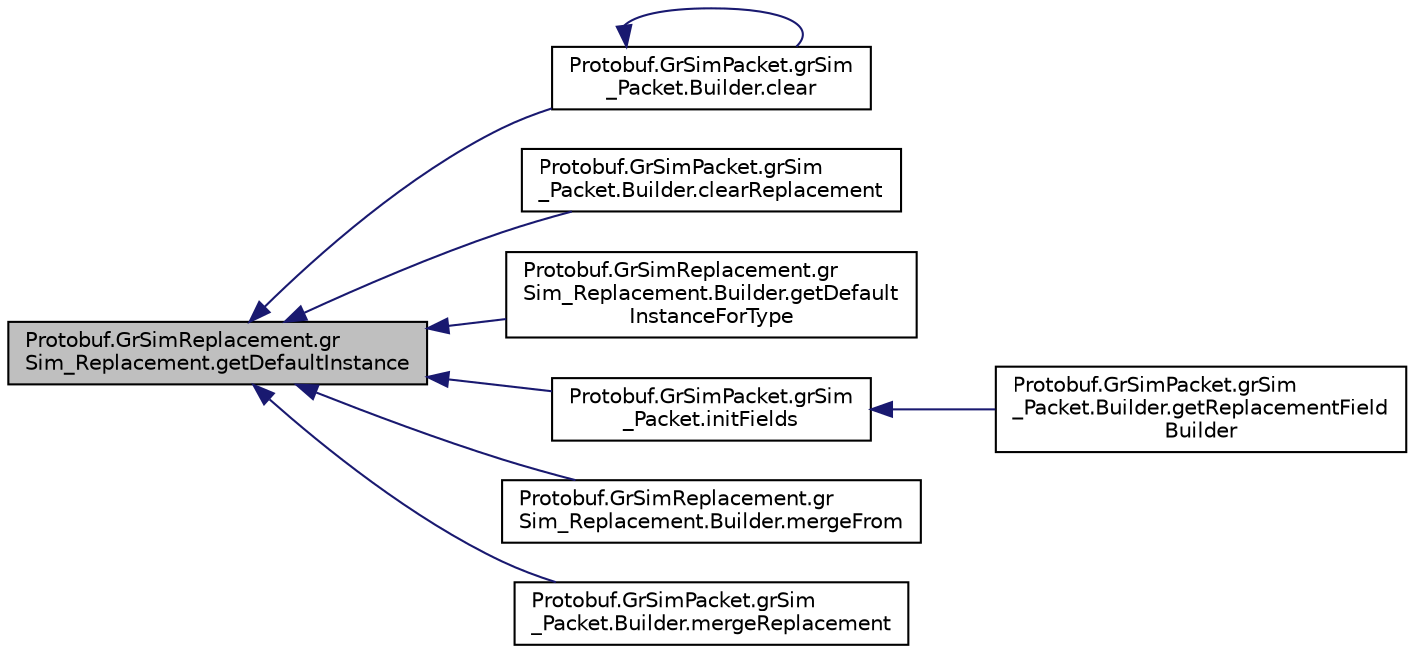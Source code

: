 digraph "Protobuf.GrSimReplacement.grSim_Replacement.getDefaultInstance"
{
 // INTERACTIVE_SVG=YES
  edge [fontname="Helvetica",fontsize="10",labelfontname="Helvetica",labelfontsize="10"];
  node [fontname="Helvetica",fontsize="10",shape=record];
  rankdir="LR";
  Node1 [label="Protobuf.GrSimReplacement.gr\lSim_Replacement.getDefaultInstance",height=0.2,width=0.4,color="black", fillcolor="grey75", style="filled", fontcolor="black"];
  Node1 -> Node2 [dir="back",color="midnightblue",fontsize="10",style="solid",fontname="Helvetica"];
  Node2 [label="Protobuf.GrSimPacket.grSim\l_Packet.Builder.clear",height=0.2,width=0.4,color="black", fillcolor="white", style="filled",URL="$da/da7/class_protobuf_1_1_gr_sim_packet_1_1gr_sim___packet_1_1_builder.html#a425f246f1e4554286e2b022391321eb1"];
  Node2 -> Node2 [dir="back",color="midnightblue",fontsize="10",style="solid",fontname="Helvetica"];
  Node1 -> Node3 [dir="back",color="midnightblue",fontsize="10",style="solid",fontname="Helvetica"];
  Node3 [label="Protobuf.GrSimPacket.grSim\l_Packet.Builder.clearReplacement",height=0.2,width=0.4,color="black", fillcolor="white", style="filled",URL="$da/da7/class_protobuf_1_1_gr_sim_packet_1_1gr_sim___packet_1_1_builder.html#a88fe13ca85b36502368dedbf6f9603ba"];
  Node1 -> Node4 [dir="back",color="midnightblue",fontsize="10",style="solid",fontname="Helvetica"];
  Node4 [label="Protobuf.GrSimReplacement.gr\lSim_Replacement.Builder.getDefault\lInstanceForType",height=0.2,width=0.4,color="black", fillcolor="white", style="filled",URL="$de/d78/class_protobuf_1_1_gr_sim_replacement_1_1gr_sim___replacement_1_1_builder.html#ae349e3e57490c3f67ca32ecd0ebcedc7"];
  Node1 -> Node5 [dir="back",color="midnightblue",fontsize="10",style="solid",fontname="Helvetica"];
  Node5 [label="Protobuf.GrSimPacket.grSim\l_Packet.initFields",height=0.2,width=0.4,color="black", fillcolor="white", style="filled",URL="$db/d90/class_protobuf_1_1_gr_sim_packet_1_1gr_sim___packet.html#a6c932bbcc386b557f4499a8d6ebabefc"];
  Node5 -> Node6 [dir="back",color="midnightblue",fontsize="10",style="solid",fontname="Helvetica"];
  Node6 [label="Protobuf.GrSimPacket.grSim\l_Packet.Builder.getReplacementField\lBuilder",height=0.2,width=0.4,color="black", fillcolor="white", style="filled",URL="$da/da7/class_protobuf_1_1_gr_sim_packet_1_1gr_sim___packet_1_1_builder.html#a2018d396847921968502d0f92171dbc0"];
  Node1 -> Node7 [dir="back",color="midnightblue",fontsize="10",style="solid",fontname="Helvetica"];
  Node7 [label="Protobuf.GrSimReplacement.gr\lSim_Replacement.Builder.mergeFrom",height=0.2,width=0.4,color="black", fillcolor="white", style="filled",URL="$de/d78/class_protobuf_1_1_gr_sim_replacement_1_1gr_sim___replacement_1_1_builder.html#a6b7c6246fd52f0f6ea98a1162e94359e"];
  Node1 -> Node8 [dir="back",color="midnightblue",fontsize="10",style="solid",fontname="Helvetica"];
  Node8 [label="Protobuf.GrSimPacket.grSim\l_Packet.Builder.mergeReplacement",height=0.2,width=0.4,color="black", fillcolor="white", style="filled",URL="$da/da7/class_protobuf_1_1_gr_sim_packet_1_1gr_sim___packet_1_1_builder.html#af7b686a4232495a4a83c44ab0c992438"];
}
